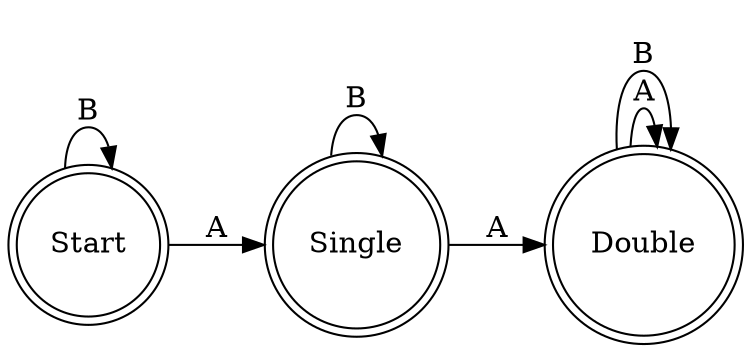digraph finite_state_machine {
	rankdir = LR;
	/*size = "4,6"*/
	/*ppi = 300*/
	node [ shape = doublecircle ]; "Single" "Start" "Double";
	node [ shape = circle ];

	"Start" -> "Single"  [ label = "A" ]
	"Start" -> "Start"   [ label = "B" ]

    "Single" -> "Double"   [ label = "A" ]
    "Single" -> "Single"   [ label = "B" ]

    "Double" -> "Double" [ label = "A"]
    "Double" -> "Double" [ label = "B"]
}
